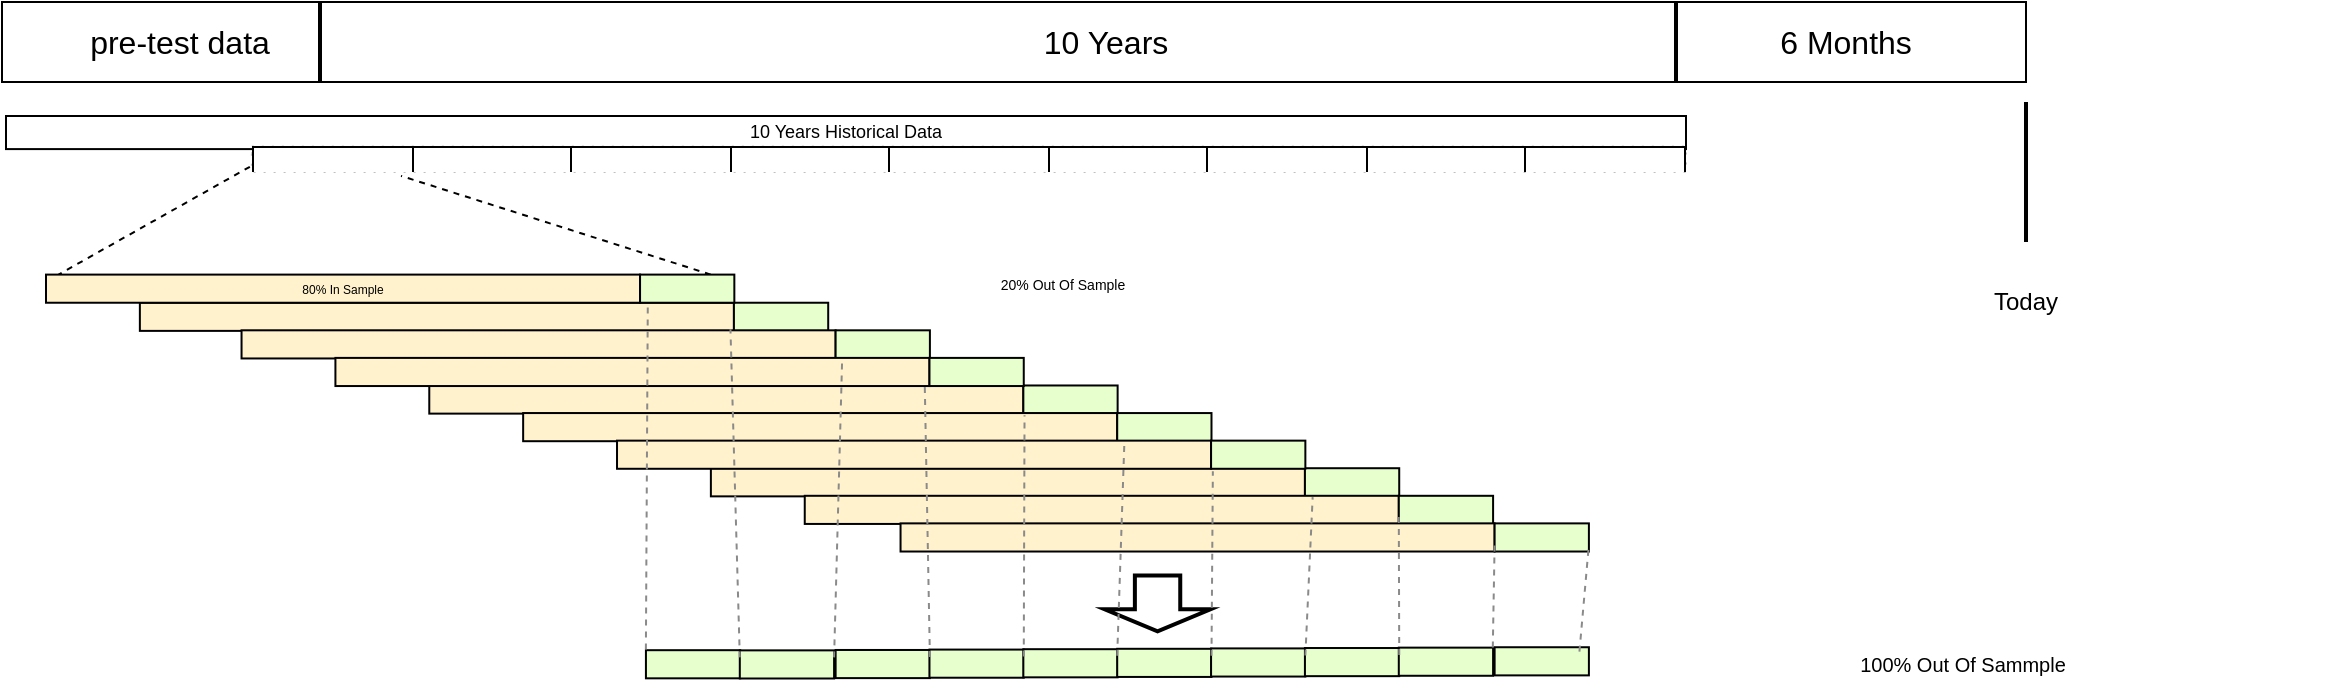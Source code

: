 <mxGraphModel dx="592" dy="561" grid="1" gridSize="10" guides="1" tooltips="1" connect="1" arrows="1" fold="1" page="1" pageScale="1" pageWidth="1100" pageHeight="850" background="#ffffff"><root><mxCell id="0"/><mxCell id="1" parent="0"/><mxCell id="307" value="" style="group" parent="1" vertex="1" connectable="0"><mxGeometry x="862" y="365" width="215" height="27" as="geometry"/></mxCell><mxCell id="305" value="" style="group" parent="307" vertex="1" connectable="0"><mxGeometry width="215" height="27" as="geometry"/></mxCell><mxCell id="303" value="" style="group" parent="305" vertex="1" connectable="0"><mxGeometry width="215" height="27" as="geometry"/></mxCell><mxCell id="311" value="" style="rounded=0;whiteSpace=wrap;html=1;" parent="1" vertex="1"><mxGeometry x="28" y="80" width="1012" height="40" as="geometry"/></mxCell><mxCell id="312" value="Today" style="text;html=1;strokeColor=none;fillColor=none;align=center;verticalAlign=middle;whiteSpace=wrap;rounded=0;" parent="1" vertex="1"><mxGeometry x="1020" y="220" width="40" height="20" as="geometry"/></mxCell><mxCell id="313" value="" style="line;strokeWidth=2;direction=south;html=1;" parent="1" vertex="1"><mxGeometry x="1035" y="130" width="10" height="70" as="geometry"/></mxCell><mxCell id="315" value="10 Years" style="text;html=1;strokeColor=none;fillColor=none;align=center;verticalAlign=middle;whiteSpace=wrap;rounded=0;fontSize=16;" parent="1" vertex="1"><mxGeometry x="490" y="80" width="180" height="40" as="geometry"/></mxCell><mxCell id="316" value="6 Months" style="text;html=1;strokeColor=none;fillColor=none;align=center;verticalAlign=middle;whiteSpace=wrap;rounded=0;fontSize=16;" parent="1" vertex="1"><mxGeometry x="860" y="80" width="180" height="40" as="geometry"/></mxCell><mxCell id="317" value="" style="line;strokeWidth=2;direction=south;html=1;fontSize=16;" parent="1" vertex="1"><mxGeometry x="860" y="80" width="10" height="40" as="geometry"/></mxCell><mxCell id="318" value="pre-test data" style="text;html=1;strokeColor=none;fillColor=none;align=center;verticalAlign=middle;whiteSpace=wrap;rounded=0;fontSize=16;" parent="1" vertex="1"><mxGeometry x="27" y="80" width="180" height="40" as="geometry"/></mxCell><mxCell id="319" value="" style="line;strokeWidth=2;direction=south;html=1;fontSize=16;" parent="1" vertex="1"><mxGeometry x="182" y="80" width="10" height="40" as="geometry"/></mxCell><mxCell id="440" value="" style="group" parent="1" vertex="1" connectable="0"><mxGeometry x="50" y="137" width="1150" height="286" as="geometry"/></mxCell><mxCell id="382" value="20% Out Of Sample" style="text;html=1;strokeColor=none;fillColor=none;align=center;verticalAlign=middle;whiteSpace=wrap;rounded=0;dashed=1;dashPattern=1 4;labelBackgroundColor=#ffffff;fontSize=7;" parent="440" vertex="1"><mxGeometry x="316.796" y="72.907" width="383.284" height="24.302" as="geometry"/></mxCell><mxCell id="385" value="" style="endArrow=none;dashed=1;html=1;fontSize=8;exitX=0.75;exitY=0;entryX=0.104;entryY=1.152;entryPerimeter=0;" parent="440" source="406" target="384" edge="1"><mxGeometry width="50" height="50" relative="1" as="geometry"><mxPoint x="123.114" y="123.347" as="sourcePoint"/><mxPoint x="305.063" y="51.163" as="targetPoint"/></mxGeometry></mxCell><mxCell id="386" value="" style="endArrow=none;dashed=1;html=1;fontSize=8;entryX=0;entryY=0.75;exitX=0;exitY=0.25;" parent="440" source="405" target="384" edge="1"><mxGeometry width="50" height="50" relative="1" as="geometry"><mxPoint x="31.289" y="44.767" as="sourcePoint"/><mxPoint x="438.039" y="5.116" as="targetPoint"/></mxGeometry></mxCell><mxCell id="387" value="" style="group;fillColor=#FFF2CC;" parent="440" vertex="1" connectable="0"><mxGeometry x="144.709" y="120.951" width="344.174" height="14.07" as="geometry"/></mxCell><mxCell id="388" value="" style="group;fillColor=#FFF2CC;opacity=20;" parent="440" vertex="1" connectable="0"><mxGeometry y="79.302" width="344.174" height="14.07" as="geometry"/></mxCell><mxCell id="389" value="" style="group;fillColor=#FFF2CC;" parent="440" vertex="1" connectable="0"><mxGeometry x="285.508" y="162.32" width="344.174" height="14.07" as="geometry"/></mxCell><mxCell id="390" value="" style="rounded=0;whiteSpace=wrap;html=1;fontSize=6;verticalAlign=bottom;fillColor=#FFF2CC;" parent="440" vertex="1"><mxGeometry x="332.44" y="176.11" width="297.027" height="14.07" as="geometry"/></mxCell><mxCell id="391" value="" style="rounded=0;whiteSpace=wrap;html=1;fontSize=10;fillColor=#E6FFCC;" parent="440" vertex="1"><mxGeometry x="629.467" y="176.11" width="47.147" height="14.07" as="geometry"/></mxCell><mxCell id="392" value="" style="rounded=0;whiteSpace=wrap;html=1;fontSize=6;verticalAlign=bottom;fillColor=#FFF2CC;" parent="440" vertex="1"><mxGeometry x="46.933" y="93.372" width="297.027" height="14.07" as="geometry"/></mxCell><mxCell id="393" value="" style="rounded=0;whiteSpace=wrap;html=1;fontSize=10;fillColor=#E6FFCC;" parent="440" vertex="1"><mxGeometry x="343.959" y="93.372" width="47.147" height="14.07" as="geometry"/></mxCell><mxCell id="394" value="" style="rounded=0;whiteSpace=wrap;html=1;fontSize=6;verticalAlign=bottom;fillColor=#FFF2CC;" parent="440" vertex="1"><mxGeometry x="97.777" y="107.162" width="297.027" height="14.07" as="geometry"/></mxCell><mxCell id="395" value="" style="rounded=0;whiteSpace=wrap;html=1;fontSize=10;fillColor=#E6FFCC;" parent="440" vertex="1"><mxGeometry x="394.803" y="107.162" width="47.147" height="14.07" as="geometry"/></mxCell><mxCell id="396" value="" style="group;fillColor=#FFF2CC;" parent="440" vertex="1" connectable="0"><mxGeometry x="191.642" y="134.741" width="344.174" height="14.07" as="geometry"/></mxCell><mxCell id="397" value="" style="group;fillColor=#FFF2CC;" parent="440" vertex="1" connectable="0"><mxGeometry x="238.575" y="148.53" width="344.174" height="14.07" as="geometry"/></mxCell><mxCell id="398" value="" style="rounded=0;whiteSpace=wrap;html=1;fontSize=6;verticalAlign=bottom;fillColor=#FFF2CC;" parent="440" vertex="1"><mxGeometry x="379.373" y="189.899" width="297.027" height="14.07" as="geometry"/></mxCell><mxCell id="399" value="" style="rounded=0;whiteSpace=wrap;html=1;fontSize=10;fillColor=#E6FFCC;" parent="440" vertex="1"><mxGeometry x="676.4" y="189.899" width="47.147" height="14.07" as="geometry"/></mxCell><mxCell id="400" value="" style="rounded=0;whiteSpace=wrap;html=1;fontSize=6;verticalAlign=bottom;fillColor=#FFF2CC;" parent="440" vertex="1"><mxGeometry x="191.642" y="134.741" width="297.027" height="14.07" as="geometry"/></mxCell><mxCell id="401" value="" style="rounded=0;whiteSpace=wrap;html=1;fontSize=10;fillColor=#E6FFCC;" parent="440" vertex="1"><mxGeometry x="488.669" y="134.741" width="47.147" height="14.07" as="geometry"/></mxCell><mxCell id="402" value="" style="rounded=0;whiteSpace=wrap;html=1;fontSize=6;verticalAlign=bottom;fillColor=#FFF2CC;" parent="440" vertex="1"><mxGeometry x="238.575" y="148.53" width="297.027" height="14.07" as="geometry"/></mxCell><mxCell id="403" value="" style="rounded=0;whiteSpace=wrap;html=1;fontSize=10;fillColor=#E6FFCC;" parent="440" vertex="1"><mxGeometry x="535.602" y="148.53" width="47.147" height="14.07" as="geometry"/></mxCell><mxCell id="404" value="" style="group;fillColor=#FFFFCC;" parent="440" vertex="1" connectable="0"><mxGeometry y="79.302" width="344.174" height="14.07" as="geometry"/></mxCell><mxCell id="405" value="&lt;font style=&quot;font-size: 6px&quot;&gt;80% In Sample&lt;/font&gt;" style="rounded=0;whiteSpace=wrap;html=1;fontSize=6;verticalAlign=bottom;fillColor=#FFF2CC;" parent="440" vertex="1"><mxGeometry y="79.302" width="297.027" height="14.07" as="geometry"/></mxCell><mxCell id="406" value="" style="rounded=0;whiteSpace=wrap;html=1;fontSize=10;fillColor=#E6FFCC;" parent="440" vertex="1"><mxGeometry x="297.027" y="79.302" width="47.147" height="14.07" as="geometry"/></mxCell><mxCell id="407" value="" style="rounded=0;whiteSpace=wrap;html=1;fontSize=6;verticalAlign=bottom;fillColor=#FFF2CC;" parent="440" vertex="1"><mxGeometry x="144.709" y="120.951" width="297.027" height="14.07" as="geometry"/></mxCell><mxCell id="408" value="" style="rounded=0;whiteSpace=wrap;html=1;fontSize=10;fillColor=#E6FFCC;" parent="440" vertex="1"><mxGeometry x="441.736" y="120.951" width="47.147" height="14.07" as="geometry"/></mxCell><mxCell id="409" value="" style="rounded=0;whiteSpace=wrap;html=1;fontSize=6;verticalAlign=bottom;fillColor=#FFF2CC;" parent="440" vertex="1"><mxGeometry x="285.508" y="162.32" width="297.027" height="14.07" as="geometry"/></mxCell><mxCell id="410" value="" style="rounded=0;whiteSpace=wrap;html=1;fontSize=10;fillColor=#E6FFCC;" parent="440" vertex="1"><mxGeometry x="582.534" y="162.32" width="47.147" height="14.07" as="geometry"/></mxCell><mxCell id="411" value="" style="rounded=0;whiteSpace=wrap;html=1;fontSize=6;verticalAlign=bottom;fillColor=#FFF2CC;" parent="440" vertex="1"><mxGeometry x="427.276" y="203.689" width="297.027" height="14.07" as="geometry"/></mxCell><mxCell id="412" value="" style="rounded=0;whiteSpace=wrap;html=1;fontSize=10;fillColor=#E6FFCC;" parent="440" vertex="1"><mxGeometry x="724.303" y="203.689" width="47.147" height="14.07" as="geometry"/></mxCell><mxCell id="413" value="" style="group" parent="440" vertex="1" connectable="0"><mxGeometry x="299.967" y="265.62" width="471.483" height="15.629" as="geometry"/></mxCell><mxCell id="414" value="" style="group" parent="413" vertex="1" connectable="0"><mxGeometry width="471.483" height="15.629" as="geometry"/></mxCell><mxCell id="415" value="" style="group" parent="414" vertex="1" connectable="0"><mxGeometry width="471.483" height="15.629" as="geometry"/></mxCell><mxCell id="416" value="" style="group" parent="415" vertex="1" connectable="0"><mxGeometry width="471.483" height="15.629" as="geometry"/></mxCell><mxCell id="417" value="" style="rounded=0;whiteSpace=wrap;html=1;fontSize=10;fillColor=#E6FFCC;" parent="416" vertex="1"><mxGeometry y="1.474" width="47.147" height="14.07" as="geometry"/></mxCell><mxCell id="418" value="" style="rounded=0;whiteSpace=wrap;html=1;fontSize=10;fillColor=#E6FFCC;" parent="416" vertex="1"><mxGeometry x="46.933" y="1.559" width="47.147" height="14.07" as="geometry"/></mxCell><mxCell id="419" value="" style="rounded=0;whiteSpace=wrap;html=1;fontSize=10;fillColor=#E6FFCC;" parent="416" vertex="1"><mxGeometry x="94.836" y="1.364" width="47.147" height="14.07" as="geometry"/></mxCell><mxCell id="420" value="" style="rounded=0;whiteSpace=wrap;html=1;fontSize=10;fillColor=#E6FFCC;" parent="416" vertex="1"><mxGeometry x="141.769" y="1.169" width="47.147" height="14.07" as="geometry"/></mxCell><mxCell id="421" value="" style="rounded=0;whiteSpace=wrap;html=1;fontSize=10;fillColor=#E6FFCC;" parent="416" vertex="1"><mxGeometry x="188.702" y="0.975" width="47.147" height="14.07" as="geometry"/></mxCell><mxCell id="422" value="" style="rounded=0;whiteSpace=wrap;html=1;fontSize=10;fillColor=#E6FFCC;" parent="416" vertex="1"><mxGeometry x="235.634" y="0.78" width="47.147" height="14.07" as="geometry"/></mxCell><mxCell id="423" value="" style="rounded=0;whiteSpace=wrap;html=1;fontSize=10;fillColor=#E6FFCC;" parent="416" vertex="1"><mxGeometry x="282.567" y="0.585" width="47.147" height="14.07" as="geometry"/></mxCell><mxCell id="424" value="" style="rounded=0;whiteSpace=wrap;html=1;fontSize=10;fillColor=#E6FFCC;" parent="416" vertex="1"><mxGeometry x="329.5" y="0.39" width="47.147" height="14.07" as="geometry"/></mxCell><mxCell id="425" value="" style="rounded=0;whiteSpace=wrap;html=1;fontSize=10;fillColor=#E6FFCC;" parent="416" vertex="1"><mxGeometry x="376.433" y="0.195" width="47.147" height="14.07" as="geometry"/></mxCell><mxCell id="426" value="" style="rounded=0;whiteSpace=wrap;html=1;fontSize=10;fillColor=#E6FFCC;" parent="416" vertex="1"><mxGeometry x="424.336" width="47.147" height="14.07" as="geometry"/></mxCell><mxCell id="427" value="" style="shape=mxgraph.arrows.arrow_down;whiteSpace=wrap;html=1;fillColor=#ffffff;strokeColor=#000000;strokeWidth=2" parent="440" vertex="1"><mxGeometry x="529.317" y="229.745" width="52.932" height="27.969" as="geometry"/></mxCell><mxCell id="428" value="100% Out Of Sammple" style="text;html=1;strokeColor=none;fillColor=none;align=center;verticalAlign=middle;whiteSpace=wrap;rounded=0;dashed=1;dashPattern=1 4;labelBackgroundColor=#ffffff;fontSize=10;" parent="440" vertex="1"><mxGeometry x="766.716" y="261.698" width="383.284" height="24.302" as="geometry"/></mxCell><mxCell id="429" value="" style="endArrow=none;dashed=1;html=1;entryX=0.855;entryY=0.047;entryPerimeter=0;exitX=1;exitY=0.25;strokeColor=#8A8A8A;" parent="440" source="423" target="398" edge="1"><mxGeometry width="50" height="50" relative="1" as="geometry"><mxPoint x="-99.982" y="359.601" as="sourcePoint"/><mxPoint x="47.05" y="309.657" as="targetPoint"/></mxGeometry></mxCell><mxCell id="430" value="" style="endArrow=none;dashed=1;html=1;exitX=0;exitY=0.25;entryX=1;entryY=0.75;strokeColor=#8A8A8A;" parent="440" source="428" target="412" edge="1"><mxGeometry width="50" height="50" relative="1" as="geometry"><mxPoint x="899.839" y="229.745" as="sourcePoint"/><mxPoint x="1046.871" y="179.801" as="targetPoint"/></mxGeometry></mxCell><mxCell id="431" value="" style="endArrow=none;dashed=1;html=1;entryX=0;entryY=0.75;strokeColor=#8A8A8A;" parent="440" target="412" edge="1"><mxGeometry width="50" height="50" relative="1" as="geometry"><mxPoint x="723.4" y="265.705" as="sourcePoint"/><mxPoint x="1223.31" y="149.834" as="targetPoint"/></mxGeometry></mxCell><mxCell id="432" value="" style="endArrow=none;dashed=1;html=1;entryX=1;entryY=0.75;exitX=1;exitY=0.25;strokeColor=#8A8A8A;" parent="440" source="424" target="398" edge="1"><mxGeometry width="50" height="50" relative="1" as="geometry"><mxPoint x="-99.982" y="429.524" as="sourcePoint"/><mxPoint x="47.05" y="379.579" as="targetPoint"/></mxGeometry></mxCell><mxCell id="433" value="" style="endArrow=none;dashed=1;html=1;entryX=0.845;entryY=0.104;entryPerimeter=0;exitX=1;exitY=0.25;strokeColor=#8A8A8A;" parent="440" source="422" target="390" edge="1"><mxGeometry width="50" height="50" relative="1" as="geometry"><mxPoint x="582.249" y="259.712" as="sourcePoint"/><mxPoint x="47.05" y="309.657" as="targetPoint"/></mxGeometry></mxCell><mxCell id="434" value="" style="endArrow=none;dashed=1;html=1;entryX=0.854;entryY=0.09;entryPerimeter=0;exitX=0;exitY=0.25;strokeColor=#8A8A8A;" parent="440" source="422" target="409" edge="1"><mxGeometry width="50" height="50" relative="1" as="geometry"><mxPoint x="-41.169" y="309.657" as="sourcePoint"/><mxPoint x="105.863" y="259.712" as="targetPoint"/></mxGeometry></mxCell><mxCell id="435" value="" style="endArrow=none;dashed=1;html=1;entryX=0.844;entryY=0.076;entryPerimeter=0;exitX=1;exitY=0.25;strokeColor=#8A8A8A;" parent="440" source="420" target="402" edge="1"><mxGeometry width="50" height="50" relative="1" as="geometry"><mxPoint x="17.644" y="269.701" as="sourcePoint"/><mxPoint x="164.676" y="219.756" as="targetPoint"/></mxGeometry></mxCell><mxCell id="436" value="" style="endArrow=none;dashed=1;html=1;entryX=0.834;entryY=-0.08;entryPerimeter=0;exitX=1;exitY=0.25;strokeColor=#8A8A8A;" parent="440" source="419" target="400" edge="1"><mxGeometry width="50" height="50" relative="1" as="geometry"><mxPoint x="-99.982" y="359.601" as="sourcePoint"/><mxPoint x="47.05" y="309.657" as="targetPoint"/></mxGeometry></mxCell><mxCell id="437" value="" style="endArrow=none;dashed=1;html=1;entryX=0.853;entryY=0.048;entryPerimeter=0;exitX=1;exitY=0.25;strokeColor=#8A8A8A;" parent="440" source="418" target="407" edge="1"><mxGeometry width="50" height="50" relative="1" as="geometry"><mxPoint x="-99.982" y="359.601" as="sourcePoint"/><mxPoint x="47.05" y="309.657" as="targetPoint"/></mxGeometry></mxCell><mxCell id="438" value="" style="endArrow=none;dashed=1;html=1;entryX=0.823;entryY=-0.037;entryPerimeter=0;exitX=0;exitY=0.25;strokeColor=#8A8A8A;" parent="440" source="418" target="394" edge="1"><mxGeometry width="50" height="50" relative="1" as="geometry"><mxPoint x="-99.982" y="359.601" as="sourcePoint"/><mxPoint x="47.05" y="309.657" as="targetPoint"/></mxGeometry></mxCell><mxCell id="439" value="" style="endArrow=none;dashed=1;html=1;entryX=0.855;entryY=0.092;entryPerimeter=0;strokeColor=#8A8A8A;" parent="440" target="392" edge="1"><mxGeometry width="50" height="50" relative="1" as="geometry"><mxPoint x="299.946" y="266.704" as="sourcePoint"/><mxPoint x="47.05" y="309.657" as="targetPoint"/></mxGeometry></mxCell><mxCell id="441" value="" style="group" parent="440" vertex="1" connectable="0"><mxGeometry x="-20" width="840" height="28" as="geometry"/></mxCell><mxCell id="381" value="10 Years Historical Data" style="rounded=0;whiteSpace=wrap;html=1;fontSize=9;verticalAlign=middle;" parent="441" vertex="1"><mxGeometry width="840.0" height="16.545" as="geometry"/></mxCell><mxCell id="383" value="" style="endArrow=none;dashed=1;html=1;fontSize=8;entryX=0.815;entryY=1.088;entryPerimeter=0;exitX=0;exitY=0.25;" parent="441" source="384" target="381" edge="1"><mxGeometry width="50" height="50" relative="1" as="geometry"><mxPoint x="-95.313" y="135.462" as="sourcePoint"/><mxPoint x="99.544" y="95.621" as="targetPoint"/></mxGeometry></mxCell><mxCell id="384" value="&lt;table border=&quot;1&quot; width=&quot;100%&quot; style=&quot;width: 100% ; height: 100% ; border-collapse: collapse ; border: 1px solid rgb(0 , 0 , 0)&quot;&gt;&lt;tbody&gt;&lt;tr&gt;&lt;td align=&quot;center&quot;&gt;&lt;br&gt;&lt;/td&gt;&lt;td&gt;&lt;br&gt;&lt;/td&gt;&lt;td&gt;&lt;br&gt;&lt;/td&gt;&lt;td&gt;&lt;br&gt;&lt;/td&gt;&lt;td&gt;&lt;br&gt;&lt;/td&gt;&lt;td&gt;&lt;br&gt;&lt;/td&gt;&lt;td&gt;&lt;br&gt;&lt;/td&gt;&lt;td align=&quot;center&quot;&gt;&lt;br&gt;&lt;/td&gt;&lt;td align=&quot;center&quot;&gt;&lt;br&gt;&lt;/td&gt;&lt;/tr&gt;&lt;/tbody&gt;&lt;/table&gt;" style="text;html=1;strokeColor=#c0c0c0;fillColor=none;overflow=fill;dashed=1;dashPattern=1 4;labelBackgroundColor=#ffffff;fontSize=8;" parent="441" vertex="1"><mxGeometry x="122.927" y="15.273" width="717.073" height="12.727" as="geometry"/></mxCell></root></mxGraphModel>